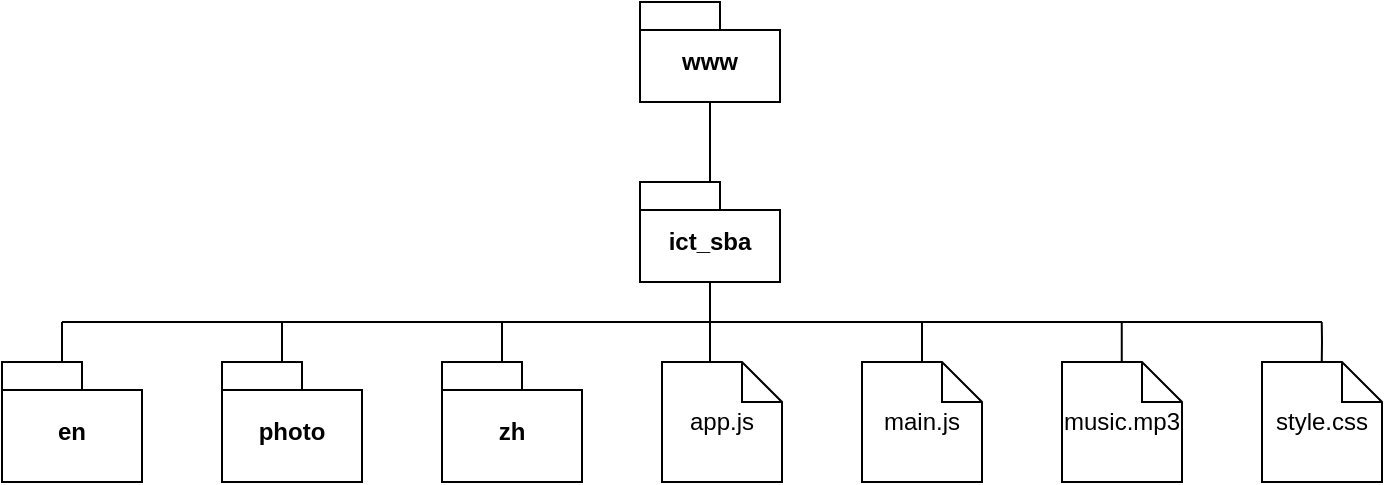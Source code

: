 <mxfile version="22.1.11" type="github">
  <diagram name="第 1 页" id="kc2dbqXl7BOEsTl-4Ydw">
    <mxGraphModel dx="934" dy="494" grid="1" gridSize="10" guides="1" tooltips="1" connect="1" arrows="1" fold="1" page="1" pageScale="1" pageWidth="827" pageHeight="1169" math="0" shadow="0">
      <root>
        <mxCell id="0" />
        <mxCell id="1" parent="0" />
        <mxCell id="LQSjMSPXv1r0_0WxkJU5-1" value="ict_sba" style="shape=folder;fontStyle=1;spacingTop=10;tabWidth=40;tabHeight=14;tabPosition=left;html=1;whiteSpace=wrap;" vertex="1" parent="1">
          <mxGeometry x="379" y="160" width="70" height="50" as="geometry" />
        </mxCell>
        <mxCell id="LQSjMSPXv1r0_0WxkJU5-3" value="en" style="shape=folder;fontStyle=1;spacingTop=10;tabWidth=40;tabHeight=14;tabPosition=left;html=1;whiteSpace=wrap;" vertex="1" parent="1">
          <mxGeometry x="60" y="250" width="70" height="60" as="geometry" />
        </mxCell>
        <mxCell id="LQSjMSPXv1r0_0WxkJU5-4" value="photo" style="shape=folder;fontStyle=1;spacingTop=10;tabWidth=40;tabHeight=14;tabPosition=left;html=1;whiteSpace=wrap;" vertex="1" parent="1">
          <mxGeometry x="170" y="250" width="70" height="60" as="geometry" />
        </mxCell>
        <mxCell id="LQSjMSPXv1r0_0WxkJU5-5" value="zh" style="shape=folder;fontStyle=1;spacingTop=10;tabWidth=40;tabHeight=14;tabPosition=left;html=1;whiteSpace=wrap;" vertex="1" parent="1">
          <mxGeometry x="280" y="250" width="70" height="60" as="geometry" />
        </mxCell>
        <mxCell id="LQSjMSPXv1r0_0WxkJU5-6" value="app.js" style="shape=note;size=20;whiteSpace=wrap;html=1;" vertex="1" parent="1">
          <mxGeometry x="390" y="250" width="60" height="60" as="geometry" />
        </mxCell>
        <mxCell id="LQSjMSPXv1r0_0WxkJU5-7" value="main.js" style="shape=note;size=20;whiteSpace=wrap;html=1;" vertex="1" parent="1">
          <mxGeometry x="490" y="250" width="60" height="60" as="geometry" />
        </mxCell>
        <mxCell id="LQSjMSPXv1r0_0WxkJU5-8" value="music.mp3" style="shape=note;size=20;whiteSpace=wrap;html=1;" vertex="1" parent="1">
          <mxGeometry x="590" y="250" width="60" height="60" as="geometry" />
        </mxCell>
        <mxCell id="LQSjMSPXv1r0_0WxkJU5-9" value="style.css" style="shape=note;size=20;whiteSpace=wrap;html=1;" vertex="1" parent="1">
          <mxGeometry x="690" y="250" width="60" height="60" as="geometry" />
        </mxCell>
        <mxCell id="LQSjMSPXv1r0_0WxkJU5-16" value="" style="endArrow=none;html=1;rounded=0;" edge="1" parent="1">
          <mxGeometry relative="1" as="geometry">
            <mxPoint x="720" y="230" as="sourcePoint" />
            <mxPoint x="90" y="230" as="targetPoint" />
          </mxGeometry>
        </mxCell>
        <mxCell id="LQSjMSPXv1r0_0WxkJU5-18" value="" style="endArrow=none;html=1;rounded=0;exitX=0.5;exitY=1;exitDx=0;exitDy=0;exitPerimeter=0;" edge="1" parent="1" source="LQSjMSPXv1r0_0WxkJU5-1">
          <mxGeometry relative="1" as="geometry">
            <mxPoint x="350" y="280" as="sourcePoint" />
            <mxPoint x="414" y="250" as="targetPoint" />
          </mxGeometry>
        </mxCell>
        <mxCell id="LQSjMSPXv1r0_0WxkJU5-19" value="" style="endArrow=none;html=1;rounded=0;entryX=0.5;entryY=0;entryDx=0;entryDy=0;entryPerimeter=0;" edge="1" parent="1" target="LQSjMSPXv1r0_0WxkJU5-7">
          <mxGeometry relative="1" as="geometry">
            <mxPoint x="520" y="230" as="sourcePoint" />
            <mxPoint x="424" y="260" as="targetPoint" />
          </mxGeometry>
        </mxCell>
        <mxCell id="LQSjMSPXv1r0_0WxkJU5-21" value="" style="endArrow=none;html=1;rounded=0;entryX=0.5;entryY=0;entryDx=0;entryDy=0;entryPerimeter=0;" edge="1" parent="1">
          <mxGeometry relative="1" as="geometry">
            <mxPoint x="619.88" y="230" as="sourcePoint" />
            <mxPoint x="619.88" y="250" as="targetPoint" />
          </mxGeometry>
        </mxCell>
        <mxCell id="LQSjMSPXv1r0_0WxkJU5-22" value="" style="endArrow=none;html=1;rounded=0;entryX=0.5;entryY=0;entryDx=0;entryDy=0;entryPerimeter=0;" edge="1" parent="1">
          <mxGeometry relative="1" as="geometry">
            <mxPoint x="719.88" y="230" as="sourcePoint" />
            <mxPoint x="719.88" y="250" as="targetPoint" />
            <Array as="points">
              <mxPoint x="720" y="240" />
            </Array>
          </mxGeometry>
        </mxCell>
        <mxCell id="LQSjMSPXv1r0_0WxkJU5-23" value="" style="endArrow=none;html=1;rounded=0;entryX=0.5;entryY=0;entryDx=0;entryDy=0;entryPerimeter=0;" edge="1" parent="1">
          <mxGeometry relative="1" as="geometry">
            <mxPoint x="90" y="230" as="sourcePoint" />
            <mxPoint x="90" y="250" as="targetPoint" />
          </mxGeometry>
        </mxCell>
        <mxCell id="LQSjMSPXv1r0_0WxkJU5-24" value="" style="endArrow=none;html=1;rounded=0;entryX=0.5;entryY=0;entryDx=0;entryDy=0;entryPerimeter=0;" edge="1" parent="1">
          <mxGeometry relative="1" as="geometry">
            <mxPoint x="200" y="230" as="sourcePoint" />
            <mxPoint x="200" y="250" as="targetPoint" />
          </mxGeometry>
        </mxCell>
        <mxCell id="LQSjMSPXv1r0_0WxkJU5-25" value="" style="endArrow=none;html=1;rounded=0;entryX=0.5;entryY=0;entryDx=0;entryDy=0;entryPerimeter=0;" edge="1" parent="1">
          <mxGeometry relative="1" as="geometry">
            <mxPoint x="310" y="230" as="sourcePoint" />
            <mxPoint x="310" y="250" as="targetPoint" />
          </mxGeometry>
        </mxCell>
        <mxCell id="LQSjMSPXv1r0_0WxkJU5-26" value="www" style="shape=folder;fontStyle=1;spacingTop=10;tabWidth=40;tabHeight=14;tabPosition=left;html=1;whiteSpace=wrap;" vertex="1" parent="1">
          <mxGeometry x="379" y="70" width="70" height="50" as="geometry" />
        </mxCell>
        <mxCell id="LQSjMSPXv1r0_0WxkJU5-27" value="" style="endArrow=none;html=1;rounded=0;exitX=0.5;exitY=1;exitDx=0;exitDy=0;exitPerimeter=0;" edge="1" parent="1" source="LQSjMSPXv1r0_0WxkJU5-26">
          <mxGeometry relative="1" as="geometry">
            <mxPoint x="350" y="190" as="sourcePoint" />
            <mxPoint x="414" y="160" as="targetPoint" />
          </mxGeometry>
        </mxCell>
      </root>
    </mxGraphModel>
  </diagram>
</mxfile>
